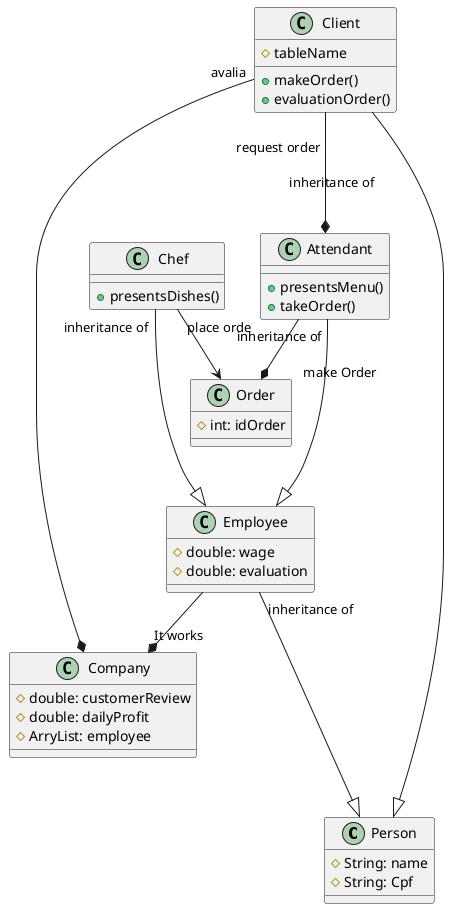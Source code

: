 @startuml
class Person{
    # String: name
    # String: Cpf
}
class Employee{
    # double: wage
    # double: evaluation
}
class Attendant{
    + presentsMenu()
    + takeOrder()
}
class Chef{
    
    + presentsDishes()
}
class Client{
    # tableName
    
    + makeOrder()
    + evaluationOrder()
}
class Company{
    # double: customerReview
    # double: dailyProfit
    # ArryList: employee

}
class Order{
    # int: idOrder
}

Employee"inheritance of" ---|> Person
Client "\n\n\ninheritance of"---|> Person
Attendant "inheritance of" ---|> Employee
Chef "inheritance of"---|> Employee

Client "avalia" ---* Company 
Employee "\n\nIt works" --* Company
Client "\nrequest order" ---* Attendant
Attendant"\n\n make Order" --* Order
Chef  "place orde" --> Order



@enduml